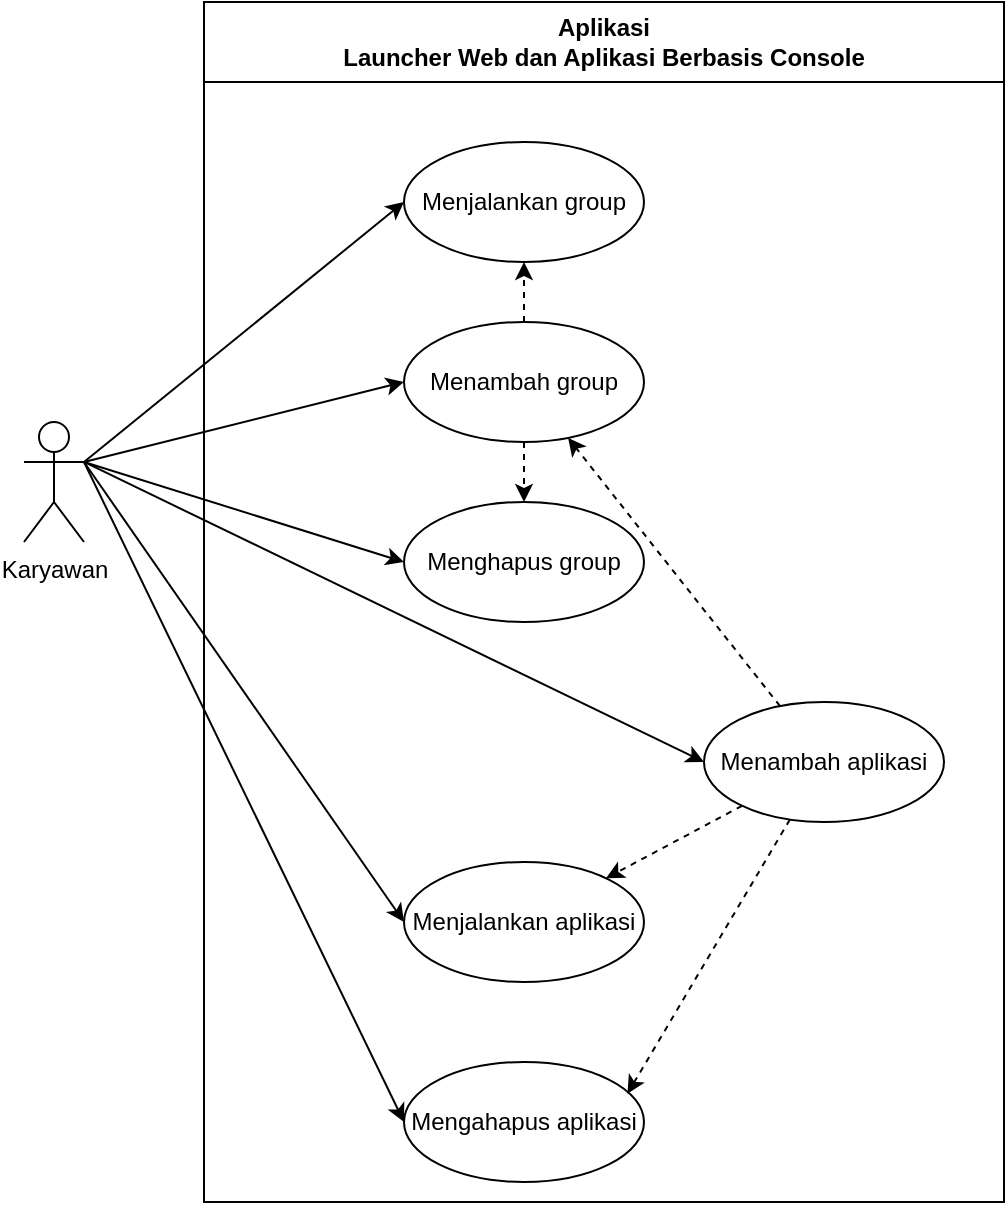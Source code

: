 <mxfile version="20.8.16" type="device"><diagram name="Page-1" id="iTcwIxFiikbD5NrePACm"><mxGraphModel dx="1279" dy="518" grid="1" gridSize="10" guides="1" tooltips="1" connect="1" arrows="1" fold="1" page="1" pageScale="1" pageWidth="850" pageHeight="1100" math="0" shadow="0"><root><mxCell id="0"/><mxCell id="1" parent="0"/><mxCell id="WkI2N8nPlodK-4d62skz-1" value="Aplikasi&lt;br/&gt;Launcher Web dan Aplikasi Berbasis Console" style="swimlane;whiteSpace=wrap;html=1;startSize=40;" parent="1" vertex="1"><mxGeometry x="70" y="60" width="400" height="600" as="geometry"/></mxCell><mxCell id="WkI2N8nPlodK-4d62skz-3" value="Menambah&amp;nbsp;group" style="ellipse;whiteSpace=wrap;html=1;" parent="WkI2N8nPlodK-4d62skz-1" vertex="1"><mxGeometry x="100" y="160" width="120" height="60" as="geometry"/></mxCell><mxCell id="WkI2N8nPlodK-4d62skz-6" value="Menjalankan aplikasi" style="ellipse;whiteSpace=wrap;html=1;" parent="WkI2N8nPlodK-4d62skz-1" vertex="1"><mxGeometry x="100" y="430" width="120" height="60" as="geometry"/></mxCell><mxCell id="WkI2N8nPlodK-4d62skz-8" value="Menambah aplikasi" style="ellipse;whiteSpace=wrap;html=1;" parent="WkI2N8nPlodK-4d62skz-1" vertex="1"><mxGeometry x="250" y="350" width="120" height="60" as="geometry"/></mxCell><mxCell id="WkI2N8nPlodK-4d62skz-9" value="Menjalankan&amp;nbsp;group" style="ellipse;whiteSpace=wrap;html=1;" parent="WkI2N8nPlodK-4d62skz-1" vertex="1"><mxGeometry x="100" y="70" width="120" height="60" as="geometry"/></mxCell><mxCell id="WkI2N8nPlodK-4d62skz-12" value="" style="html=1;labelBackgroundColor=#ffffff;startArrow=none;startFill=0;startSize=6;endArrow=classic;endFill=1;endSize=6;jettySize=auto;orthogonalLoop=1;strokeWidth=1;dashed=1;fontSize=14;rounded=0;" parent="WkI2N8nPlodK-4d62skz-1" source="WkI2N8nPlodK-4d62skz-3" target="WkI2N8nPlodK-4d62skz-9" edge="1"><mxGeometry width="60" height="60" relative="1" as="geometry"><mxPoint x="230" y="170" as="sourcePoint"/><mxPoint x="780" y="-90" as="targetPoint"/></mxGeometry></mxCell><mxCell id="WkI2N8nPlodK-4d62skz-14" value="" style="html=1;labelBackgroundColor=#ffffff;startArrow=none;startFill=0;startSize=6;endArrow=classic;endFill=1;endSize=6;jettySize=auto;orthogonalLoop=1;strokeWidth=1;dashed=1;fontSize=14;rounded=0;" parent="WkI2N8nPlodK-4d62skz-1" source="WkI2N8nPlodK-4d62skz-8" target="WkI2N8nPlodK-4d62skz-3" edge="1"><mxGeometry width="60" height="60" relative="1" as="geometry"><mxPoint x="280" y="410" as="sourcePoint"/><mxPoint x="240" y="250" as="targetPoint"/></mxGeometry></mxCell><mxCell id="WkI2N8nPlodK-4d62skz-16" value="Menghapus group" style="ellipse;whiteSpace=wrap;html=1;" parent="WkI2N8nPlodK-4d62skz-1" vertex="1"><mxGeometry x="100" y="250" width="120" height="60" as="geometry"/></mxCell><mxCell id="WkI2N8nPlodK-4d62skz-18" value="" style="html=1;labelBackgroundColor=#ffffff;startArrow=none;startFill=0;startSize=6;endArrow=classic;endFill=1;endSize=6;jettySize=auto;orthogonalLoop=1;strokeWidth=1;dashed=1;fontSize=14;rounded=0;" parent="WkI2N8nPlodK-4d62skz-1" source="WkI2N8nPlodK-4d62skz-3" target="WkI2N8nPlodK-4d62skz-16" edge="1"><mxGeometry width="60" height="60" relative="1" as="geometry"><mxPoint x="240" y="210" as="sourcePoint"/><mxPoint x="280" y="260" as="targetPoint"/></mxGeometry></mxCell><mxCell id="WkI2N8nPlodK-4d62skz-19" value="Mengahapus aplikasi" style="ellipse;whiteSpace=wrap;html=1;" parent="WkI2N8nPlodK-4d62skz-1" vertex="1"><mxGeometry x="100" y="530" width="120" height="60" as="geometry"/></mxCell><mxCell id="Lj1vrkjux7cZGSFYnUHU-1" value="" style="html=1;labelBackgroundColor=#ffffff;startArrow=none;startFill=0;startSize=6;endArrow=classic;endFill=1;endSize=6;jettySize=auto;orthogonalLoop=1;strokeWidth=1;dashed=1;fontSize=14;rounded=0;" edge="1" parent="WkI2N8nPlodK-4d62skz-1" source="WkI2N8nPlodK-4d62skz-8" target="WkI2N8nPlodK-4d62skz-6"><mxGeometry width="60" height="60" relative="1" as="geometry"><mxPoint x="240" y="460" as="sourcePoint"/><mxPoint x="240" y="490" as="targetPoint"/></mxGeometry></mxCell><mxCell id="Lj1vrkjux7cZGSFYnUHU-2" value="" style="html=1;labelBackgroundColor=#ffffff;startArrow=none;startFill=0;startSize=6;endArrow=classic;endFill=1;endSize=6;jettySize=auto;orthogonalLoop=1;strokeWidth=1;dashed=1;fontSize=14;rounded=0;entryX=0.931;entryY=0.264;entryDx=0;entryDy=0;entryPerimeter=0;" edge="1" parent="WkI2N8nPlodK-4d62skz-1" source="WkI2N8nPlodK-4d62skz-8" target="WkI2N8nPlodK-4d62skz-19"><mxGeometry width="60" height="60" relative="1" as="geometry"><mxPoint x="348.858" y="471.837" as="sourcePoint"/><mxPoint x="281.036" y="508.114" as="targetPoint"/></mxGeometry></mxCell><mxCell id="WkI2N8nPlodK-4d62skz-2" value="Karyawan" style="shape=umlActor;verticalLabelPosition=bottom;verticalAlign=top;html=1;outlineConnect=0;" parent="1" vertex="1"><mxGeometry x="-20" y="270" width="30" height="60" as="geometry"/></mxCell><mxCell id="WkI2N8nPlodK-4d62skz-5" value="" style="endArrow=classic;html=1;rounded=0;exitX=1;exitY=0.333;exitDx=0;exitDy=0;exitPerimeter=0;entryX=0;entryY=0.5;entryDx=0;entryDy=0;" parent="1" source="WkI2N8nPlodK-4d62skz-2" target="WkI2N8nPlodK-4d62skz-3" edge="1"><mxGeometry width="50" height="50" relative="1" as="geometry"><mxPoint x="60" y="290" as="sourcePoint"/><mxPoint x="110" y="240" as="targetPoint"/></mxGeometry></mxCell><mxCell id="WkI2N8nPlodK-4d62skz-7" value="" style="endArrow=classic;html=1;rounded=0;exitX=1;exitY=0.333;exitDx=0;exitDy=0;exitPerimeter=0;entryX=0;entryY=0.5;entryDx=0;entryDy=0;" parent="1" source="WkI2N8nPlodK-4d62skz-2" target="WkI2N8nPlodK-4d62skz-6" edge="1"><mxGeometry width="50" height="50" relative="1" as="geometry"><mxPoint x="20" y="300" as="sourcePoint"/><mxPoint x="180" y="220" as="targetPoint"/></mxGeometry></mxCell><mxCell id="WkI2N8nPlodK-4d62skz-10" value="" style="endArrow=classic;html=1;rounded=0;exitX=1;exitY=0.333;exitDx=0;exitDy=0;exitPerimeter=0;entryX=0;entryY=0.5;entryDx=0;entryDy=0;" parent="1" source="WkI2N8nPlodK-4d62skz-2" target="WkI2N8nPlodK-4d62skz-9" edge="1"><mxGeometry width="50" height="50" relative="1" as="geometry"><mxPoint x="20" y="300" as="sourcePoint"/><mxPoint x="201.183" y="407.124" as="targetPoint"/></mxGeometry></mxCell><mxCell id="WkI2N8nPlodK-4d62skz-15" value="" style="endArrow=classic;html=1;rounded=0;exitX=1;exitY=0.333;exitDx=0;exitDy=0;exitPerimeter=0;entryX=0;entryY=0.5;entryDx=0;entryDy=0;" parent="1" source="WkI2N8nPlodK-4d62skz-2" target="WkI2N8nPlodK-4d62skz-8" edge="1"><mxGeometry width="50" height="50" relative="1" as="geometry"><mxPoint x="20" y="300" as="sourcePoint"/><mxPoint x="201.243" y="407.098" as="targetPoint"/></mxGeometry></mxCell><mxCell id="WkI2N8nPlodK-4d62skz-17" value="" style="endArrow=classic;html=1;rounded=0;exitX=1;exitY=0.333;exitDx=0;exitDy=0;exitPerimeter=0;entryX=0;entryY=0.5;entryDx=0;entryDy=0;" parent="1" source="WkI2N8nPlodK-4d62skz-2" target="WkI2N8nPlodK-4d62skz-16" edge="1"><mxGeometry width="50" height="50" relative="1" as="geometry"><mxPoint x="20" y="300" as="sourcePoint"/><mxPoint x="180" y="240" as="targetPoint"/></mxGeometry></mxCell><mxCell id="WkI2N8nPlodK-4d62skz-21" value="" style="endArrow=classic;html=1;rounded=0;exitX=1;exitY=0.333;exitDx=0;exitDy=0;exitPerimeter=0;entryX=0;entryY=0.5;entryDx=0;entryDy=0;" parent="1" source="WkI2N8nPlodK-4d62skz-2" target="WkI2N8nPlodK-4d62skz-19" edge="1"><mxGeometry width="50" height="50" relative="1" as="geometry"><mxPoint x="20" y="300" as="sourcePoint"/><mxPoint x="185.268" y="337.707" as="targetPoint"/></mxGeometry></mxCell></root></mxGraphModel></diagram></mxfile>